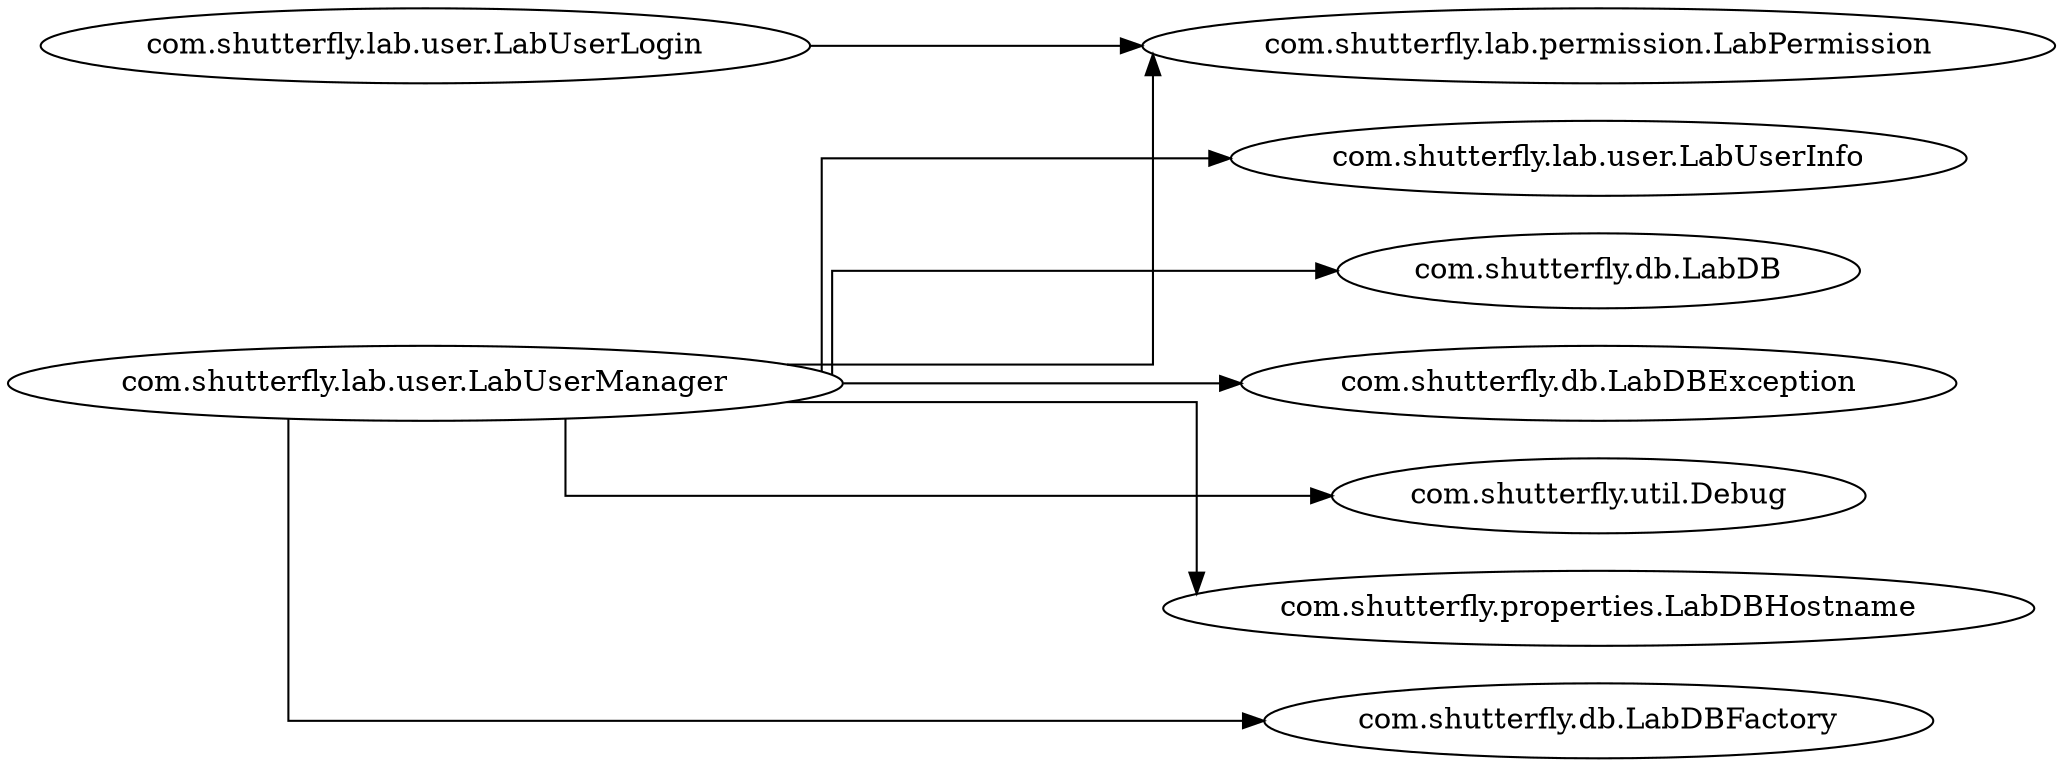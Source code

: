 digraph dependencyGraph {
 concentrate=true;
 rankdir="LR"; 
ranksep="2.0";
"com.shutterfly.lab.user.LabUserInfo"; 
"com.shutterfly.lab.user.LabUserLogin"; 
"com.shutterfly.lab.user.LabUserLogin"->"com.shutterfly.lab.permission.LabPermission";
"com.shutterfly.lab.user.LabUserManager"; 
"com.shutterfly.lab.user.LabUserManager"->"com.shutterfly.db.LabDB";
"com.shutterfly.lab.user.LabUserManager"->"com.shutterfly.lab.user.LabUserInfo";
"com.shutterfly.lab.user.LabUserManager"->"com.shutterfly.db.LabDBException";
"com.shutterfly.lab.user.LabUserManager"->"com.shutterfly.lab.permission.LabPermission";
"com.shutterfly.lab.user.LabUserManager"->"com.shutterfly.util.Debug";
"com.shutterfly.lab.user.LabUserManager"->"com.shutterfly.properties.LabDBHostname";
"com.shutterfly.lab.user.LabUserManager"->"com.shutterfly.db.LabDBFactory";
splines="ortho";
}